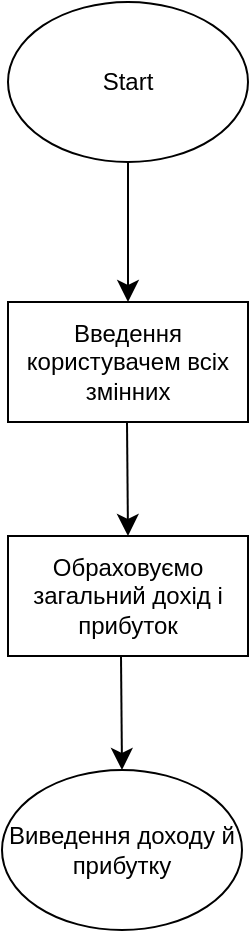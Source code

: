<mxfile version="24.7.16">
  <diagram name="Страница — 1" id="3YdxiMdpm7BcF_MZY4J4">
    <mxGraphModel dx="521" dy="972" grid="0" gridSize="10" guides="1" tooltips="1" connect="1" arrows="1" fold="1" page="0" pageScale="1" pageWidth="827" pageHeight="1169" math="0" shadow="0">
      <root>
        <mxCell id="0" />
        <mxCell id="1" parent="0" />
        <mxCell id="We8GYD01QyvueZdKif_X-1" value="Start" style="ellipse;whiteSpace=wrap;html=1;" vertex="1" parent="1">
          <mxGeometry x="166" y="-50" width="120" height="80" as="geometry" />
        </mxCell>
        <mxCell id="We8GYD01QyvueZdKif_X-2" value="" style="endArrow=classic;html=1;rounded=0;fontSize=12;startSize=8;endSize=8;curved=1;exitX=0.5;exitY=1;exitDx=0;exitDy=0;" edge="1" parent="1" source="We8GYD01QyvueZdKif_X-1">
          <mxGeometry width="50" height="50" relative="1" as="geometry">
            <mxPoint x="175" y="224" as="sourcePoint" />
            <mxPoint x="226" y="100" as="targetPoint" />
          </mxGeometry>
        </mxCell>
        <mxCell id="We8GYD01QyvueZdKif_X-3" value="Введення користувачем всіх змінних" style="rounded=0;whiteSpace=wrap;html=1;" vertex="1" parent="1">
          <mxGeometry x="166" y="100" width="120" height="60" as="geometry" />
        </mxCell>
        <mxCell id="We8GYD01QyvueZdKif_X-4" value="Обраховуємо загальний дохід і прибуток" style="rounded=0;whiteSpace=wrap;html=1;" vertex="1" parent="1">
          <mxGeometry x="166" y="217" width="120" height="60" as="geometry" />
        </mxCell>
        <mxCell id="We8GYD01QyvueZdKif_X-5" value="" style="endArrow=classic;html=1;rounded=0;fontSize=12;startSize=8;endSize=8;curved=1;exitX=0.5;exitY=1;exitDx=0;exitDy=0;" edge="1" parent="1">
          <mxGeometry width="50" height="50" relative="1" as="geometry">
            <mxPoint x="225.5" y="160" as="sourcePoint" />
            <mxPoint x="226" y="217" as="targetPoint" />
          </mxGeometry>
        </mxCell>
        <mxCell id="We8GYD01QyvueZdKif_X-6" value="Виведення доходу й прибутку" style="ellipse;whiteSpace=wrap;html=1;" vertex="1" parent="1">
          <mxGeometry x="163" y="334" width="120" height="80" as="geometry" />
        </mxCell>
        <mxCell id="We8GYD01QyvueZdKif_X-7" value="" style="endArrow=classic;html=1;rounded=0;fontSize=12;startSize=8;endSize=8;curved=1;exitX=0.5;exitY=1;exitDx=0;exitDy=0;" edge="1" parent="1">
          <mxGeometry width="50" height="50" relative="1" as="geometry">
            <mxPoint x="222.5" y="277" as="sourcePoint" />
            <mxPoint x="223" y="334" as="targetPoint" />
          </mxGeometry>
        </mxCell>
      </root>
    </mxGraphModel>
  </diagram>
</mxfile>
